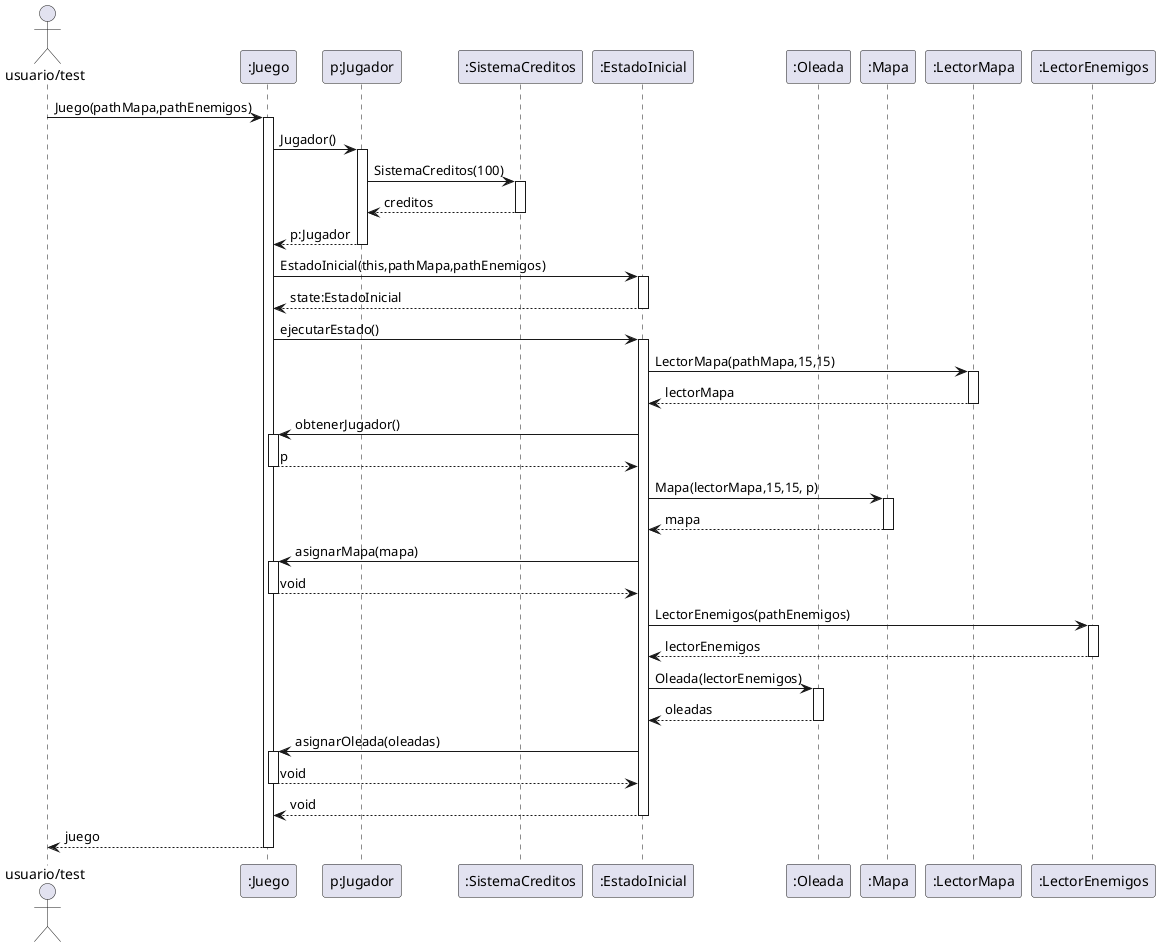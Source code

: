 @startuml

Actor "usuario/test" as sis
participant ":Juego" as juego
participant "p:Jugador" as jugador
participant ":SistemaCreditos" as creditos
participant ":EstadoInicial" as state


participant ":Oleada" as old
participant ":Mapa" as mapa
participant ":LectorMapa" as lmapa
participant ":LectorEnemigos" as lold


sis -> juego: Juego(pathMapa,pathEnemigos)
activate juego

juego -> jugador: Jugador()
activate jugador

jugador->creditos: SistemaCreditos(100)
activate creditos
creditos --> jugador: creditos
deactivate creditos

jugador --> juego : p:Jugador
deactivate jugador


juego -> state: EstadoInicial(this,pathMapa,pathEnemigos)
activate state

state --> juego : state:EstadoInicial
deactivate state

juego -> state: ejecutarEstado()
activate state

state->lmapa: LectorMapa(pathMapa,15,15)
activate lmapa

lmapa-->state: lectorMapa
deactivate lmapa

state->juego : obtenerJugador()
activate juego
juego --> state: p
deactivate juego

state->mapa: Mapa(lectorMapa,15,15, p)
activate mapa

mapa-->state: mapa
deactivate mapa

state->juego : asignarMapa(mapa)
activate juego
juego --> state: void
deactivate juego


state->lold: LectorEnemigos(pathEnemigos)
activate lold

lold-->state: lectorEnemigos
deactivate lold

state->old: Oleada(lectorEnemigos)
activate old

old-->state: oleadas
deactivate old

state->juego : asignarOleada(oleadas)
activate juego
juego --> state: void
deactivate juego

state--> juego: void
deactivate state
juego--> sis: juego
deactivate juego



@enduml